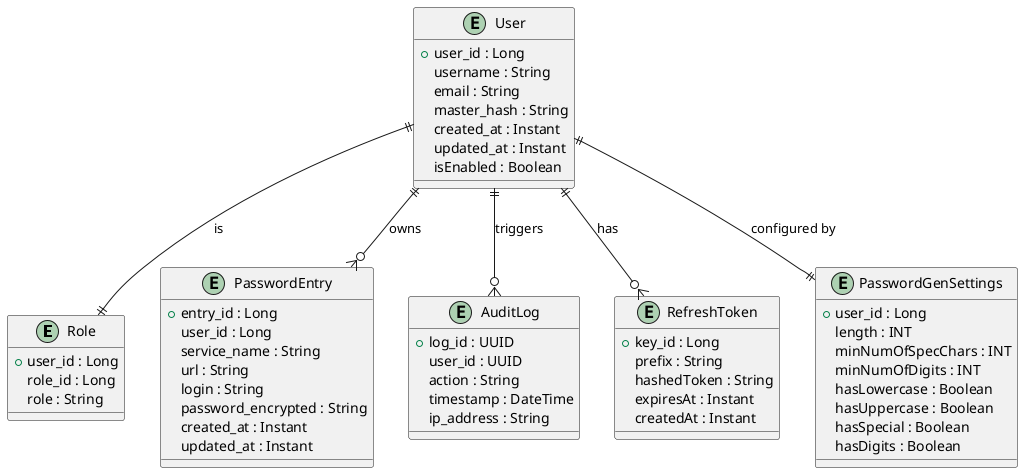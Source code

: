 @startuml
entity Role {
    +user_id : Long
    role_id : Long
    role : String
}

entity User {
    +user_id : Long
    username : String
    email : String
    master_hash : String
    created_at : Instant
    updated_at : Instant
    isEnabled : Boolean
}

entity PasswordEntry {
    +entry_id : Long
    user_id : Long
    service_name : String
    url : String
    login : String
    password_encrypted : String
    created_at : Instant
    updated_at : Instant
}

entity AuditLog {
    +log_id : UUID
    user_id : UUID
    action : String
    timestamp : DateTime
    ip_address : String
}

entity RefreshToken {
    +key_id : Long
    prefix : String
    hashedToken : String
    expiresAt : Instant
    createdAt : Instant
}

entity PasswordGenSettings {
    +user_id : Long
    length : INT
    minNumOfSpecChars : INT
    minNumOfDigits : INT
    hasLowercase : Boolean
    hasUppercase : Boolean
    hasSpecial : Boolean
    hasDigits : Boolean
}

User ||--o{ RefreshToken : "has"
User ||--|| Role : "is"
User ||--o{ PasswordEntry : "owns"
User ||--o{ AuditLog : "triggers"
User ||--|| PasswordGenSettings : "configured by"
@enduml
